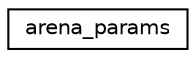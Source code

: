 digraph "Graphical Class Hierarchy"
{
  edge [fontname="Helvetica",fontsize="10",labelfontname="Helvetica",labelfontsize="10"];
  node [fontname="Helvetica",fontsize="10",shape=record];
  rankdir="LR";
  Node1 [label="arena_params",height=0.2,width=0.4,color="black", fillcolor="white", style="filled",URL="$structarena__params.html",tooltip="Struct holding parameters for initializing the Arena. "];
}
